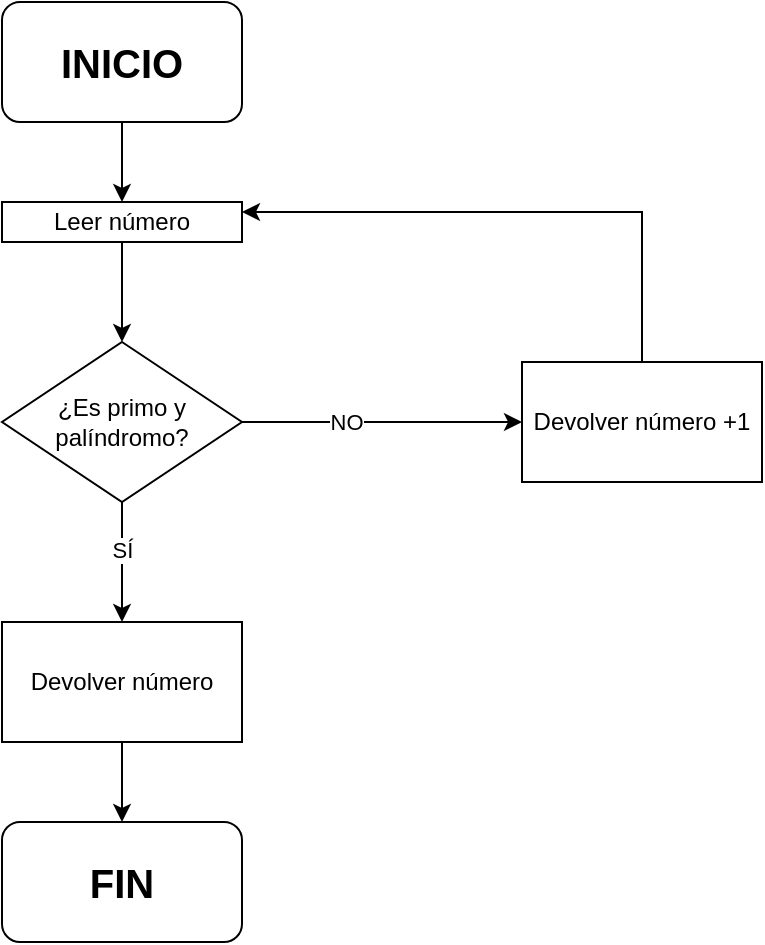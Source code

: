 <mxfile version="14.6.13" type="device"><diagram id="nB8V2eND5fC73sdK7tAi" name="Página-1"><mxGraphModel dx="1086" dy="806" grid="1" gridSize="10" guides="1" tooltips="1" connect="1" arrows="1" fold="1" page="1" pageScale="1" pageWidth="827" pageHeight="1169" math="0" shadow="0"><root><mxCell id="0"/><mxCell id="1" parent="0"/><mxCell id="KRnPs99YBC9raDQIOqao-12" style="edgeStyle=orthogonalEdgeStyle;rounded=0;orthogonalLoop=1;jettySize=auto;html=1;entryX=0.5;entryY=0;entryDx=0;entryDy=0;" edge="1" parent="1" source="KRnPs99YBC9raDQIOqao-2" target="KRnPs99YBC9raDQIOqao-4"><mxGeometry relative="1" as="geometry"/></mxCell><mxCell id="KRnPs99YBC9raDQIOqao-2" value="&lt;b&gt;&lt;font style=&quot;font-size: 20px&quot;&gt;INICIO&lt;/font&gt;&lt;/b&gt;" style="rounded=1;whiteSpace=wrap;html=1;" vertex="1" parent="1"><mxGeometry x="350" y="240" width="120" height="60" as="geometry"/></mxCell><mxCell id="KRnPs99YBC9raDQIOqao-3" value="&lt;b&gt;&lt;font style=&quot;font-size: 20px&quot;&gt;FIN&lt;/font&gt;&lt;/b&gt;" style="rounded=1;whiteSpace=wrap;html=1;" vertex="1" parent="1"><mxGeometry x="350" y="650" width="120" height="60" as="geometry"/></mxCell><mxCell id="KRnPs99YBC9raDQIOqao-14" value="" style="edgeStyle=orthogonalEdgeStyle;rounded=0;orthogonalLoop=1;jettySize=auto;html=1;" edge="1" parent="1" source="KRnPs99YBC9raDQIOqao-4" target="KRnPs99YBC9raDQIOqao-13"><mxGeometry relative="1" as="geometry"/></mxCell><mxCell id="KRnPs99YBC9raDQIOqao-4" value="Leer número" style="rounded=0;whiteSpace=wrap;html=1;" vertex="1" parent="1"><mxGeometry x="350" y="340" width="120" height="20" as="geometry"/></mxCell><mxCell id="KRnPs99YBC9raDQIOqao-21" style="edgeStyle=orthogonalEdgeStyle;rounded=0;orthogonalLoop=1;jettySize=auto;html=1;entryX=1;entryY=0.25;entryDx=0;entryDy=0;" edge="1" parent="1" source="KRnPs99YBC9raDQIOqao-5" target="KRnPs99YBC9raDQIOqao-4"><mxGeometry relative="1" as="geometry"><Array as="points"><mxPoint x="670" y="345"/></Array></mxGeometry></mxCell><mxCell id="KRnPs99YBC9raDQIOqao-5" value="Devolver número +1" style="rounded=0;whiteSpace=wrap;html=1;" vertex="1" parent="1"><mxGeometry x="610" y="420" width="120" height="60" as="geometry"/></mxCell><mxCell id="KRnPs99YBC9raDQIOqao-17" style="edgeStyle=orthogonalEdgeStyle;rounded=0;orthogonalLoop=1;jettySize=auto;html=1;entryX=0.5;entryY=0;entryDx=0;entryDy=0;" edge="1" parent="1" source="KRnPs99YBC9raDQIOqao-13" target="KRnPs99YBC9raDQIOqao-15"><mxGeometry relative="1" as="geometry"/></mxCell><mxCell id="KRnPs99YBC9raDQIOqao-18" value="SÍ" style="edgeLabel;html=1;align=center;verticalAlign=middle;resizable=0;points=[];" vertex="1" connectable="0" parent="KRnPs99YBC9raDQIOqao-17"><mxGeometry x="-0.2" y="2" relative="1" as="geometry"><mxPoint x="-2" as="offset"/></mxGeometry></mxCell><mxCell id="KRnPs99YBC9raDQIOqao-19" style="edgeStyle=orthogonalEdgeStyle;rounded=0;orthogonalLoop=1;jettySize=auto;html=1;entryX=0;entryY=0.5;entryDx=0;entryDy=0;" edge="1" parent="1" source="KRnPs99YBC9raDQIOqao-13" target="KRnPs99YBC9raDQIOqao-5"><mxGeometry relative="1" as="geometry"/></mxCell><mxCell id="KRnPs99YBC9raDQIOqao-20" value="NO" style="edgeLabel;html=1;align=center;verticalAlign=middle;resizable=0;points=[];" vertex="1" connectable="0" parent="KRnPs99YBC9raDQIOqao-19"><mxGeometry x="-0.257" relative="1" as="geometry"><mxPoint as="offset"/></mxGeometry></mxCell><mxCell id="KRnPs99YBC9raDQIOqao-13" value="¿Es primo y palíndromo?" style="rhombus;whiteSpace=wrap;html=1;rounded=0;" vertex="1" parent="1"><mxGeometry x="350" y="410" width="120" height="80" as="geometry"/></mxCell><mxCell id="KRnPs99YBC9raDQIOqao-16" style="edgeStyle=orthogonalEdgeStyle;rounded=0;orthogonalLoop=1;jettySize=auto;html=1;entryX=0.5;entryY=0;entryDx=0;entryDy=0;" edge="1" parent="1" source="KRnPs99YBC9raDQIOqao-15" target="KRnPs99YBC9raDQIOqao-3"><mxGeometry relative="1" as="geometry"/></mxCell><mxCell id="KRnPs99YBC9raDQIOqao-15" value="Devolver número" style="rounded=0;whiteSpace=wrap;html=1;" vertex="1" parent="1"><mxGeometry x="350" y="550" width="120" height="60" as="geometry"/></mxCell></root></mxGraphModel></diagram></mxfile>